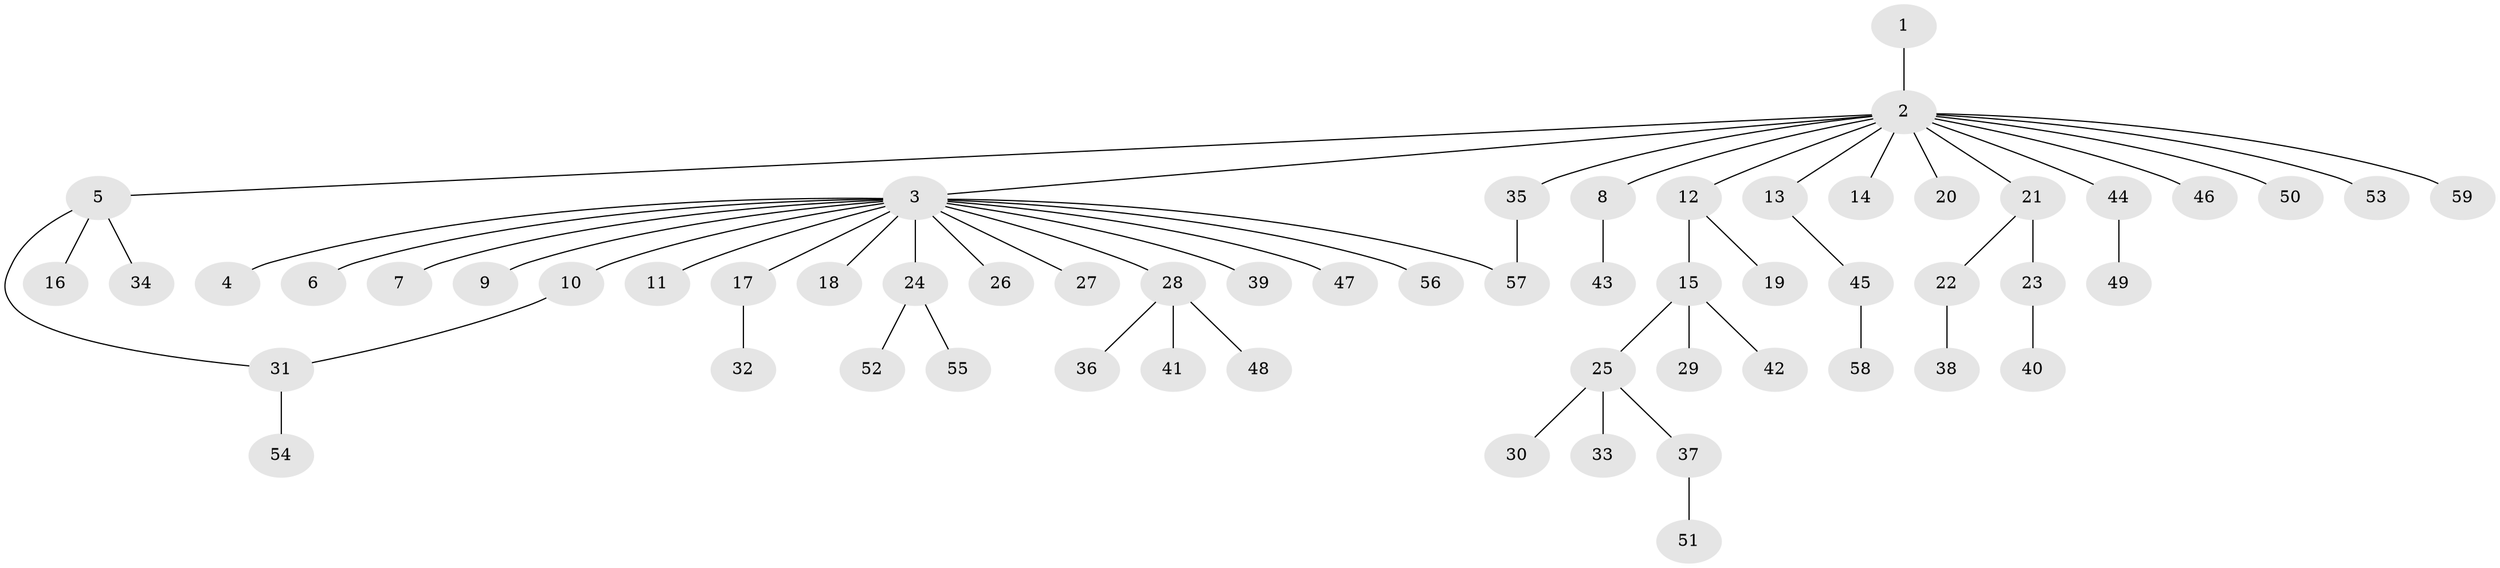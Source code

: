 // coarse degree distribution, {1: 0.6666666666666666, 15: 0.027777777777777776, 2: 0.2222222222222222, 3: 0.05555555555555555, 13: 0.027777777777777776}
// Generated by graph-tools (version 1.1) at 2025/36/03/04/25 23:36:53]
// undirected, 59 vertices, 60 edges
graph export_dot {
  node [color=gray90,style=filled];
  1;
  2;
  3;
  4;
  5;
  6;
  7;
  8;
  9;
  10;
  11;
  12;
  13;
  14;
  15;
  16;
  17;
  18;
  19;
  20;
  21;
  22;
  23;
  24;
  25;
  26;
  27;
  28;
  29;
  30;
  31;
  32;
  33;
  34;
  35;
  36;
  37;
  38;
  39;
  40;
  41;
  42;
  43;
  44;
  45;
  46;
  47;
  48;
  49;
  50;
  51;
  52;
  53;
  54;
  55;
  56;
  57;
  58;
  59;
  1 -- 2;
  2 -- 3;
  2 -- 5;
  2 -- 8;
  2 -- 12;
  2 -- 13;
  2 -- 14;
  2 -- 20;
  2 -- 21;
  2 -- 35;
  2 -- 44;
  2 -- 46;
  2 -- 50;
  2 -- 53;
  2 -- 59;
  3 -- 4;
  3 -- 6;
  3 -- 7;
  3 -- 9;
  3 -- 10;
  3 -- 11;
  3 -- 17;
  3 -- 18;
  3 -- 24;
  3 -- 26;
  3 -- 27;
  3 -- 28;
  3 -- 39;
  3 -- 47;
  3 -- 56;
  3 -- 57;
  5 -- 16;
  5 -- 31;
  5 -- 34;
  8 -- 43;
  10 -- 31;
  12 -- 15;
  12 -- 19;
  13 -- 45;
  15 -- 25;
  15 -- 29;
  15 -- 42;
  17 -- 32;
  21 -- 22;
  21 -- 23;
  22 -- 38;
  23 -- 40;
  24 -- 52;
  24 -- 55;
  25 -- 30;
  25 -- 33;
  25 -- 37;
  28 -- 36;
  28 -- 41;
  28 -- 48;
  31 -- 54;
  35 -- 57;
  37 -- 51;
  44 -- 49;
  45 -- 58;
}
